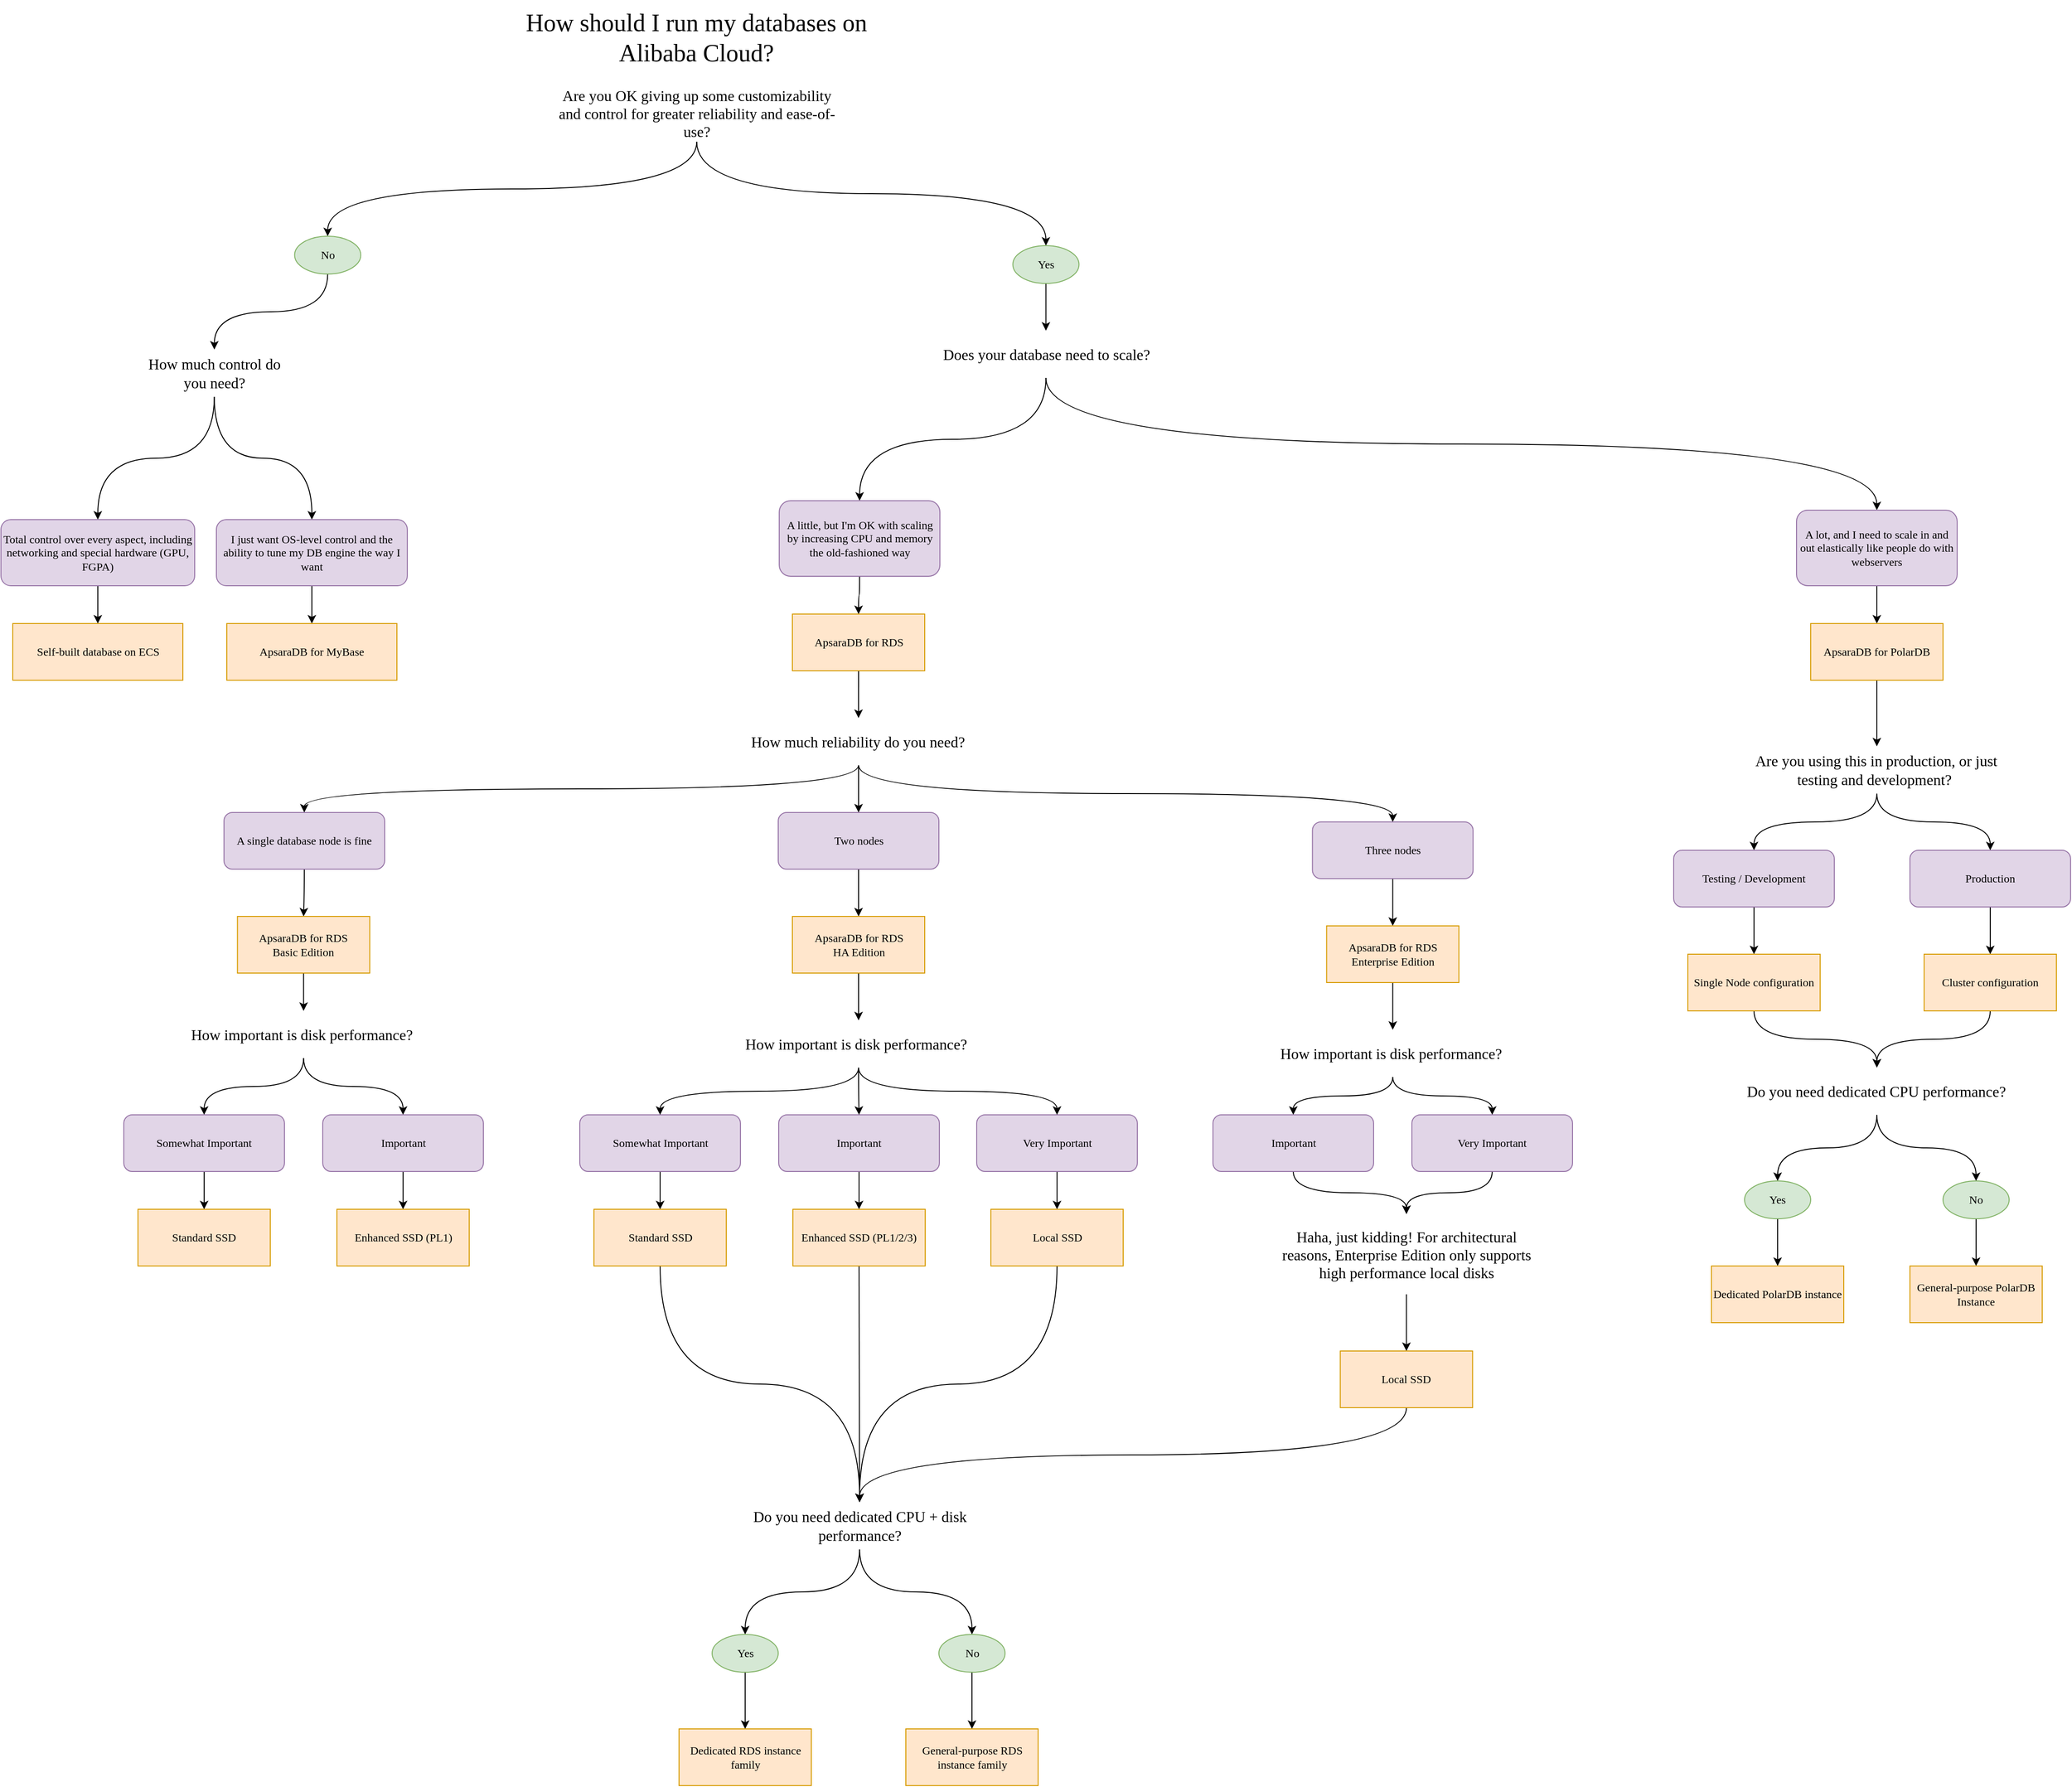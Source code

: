 <mxfile version="14.6.13" type="device"><diagram id="n8OaOCnYiRlnfRQktwz9" name="Page-1"><mxGraphModel dx="2111" dy="1917" grid="1" gridSize="10" guides="1" tooltips="1" connect="1" arrows="1" fold="1" page="1" pageScale="1" pageWidth="850" pageHeight="1100" math="0" shadow="0"><root><mxCell id="0"/><mxCell id="1" parent="0"/><mxCell id="SPSwQ6wSTdRWFY398Ety-9" value="&lt;span style=&quot;font-size: 26px&quot;&gt;How should I run my databases on Alibaba Cloud?&lt;/span&gt;" style="text;html=1;strokeColor=none;fillColor=none;align=center;verticalAlign=middle;whiteSpace=wrap;rounded=0;fontFamily=Verdana;" parent="1" vertex="1"><mxGeometry x="230.25" y="-50" width="392" height="80" as="geometry"/></mxCell><mxCell id="oYJCfF4v6E0Sx9SM5xN2-28" style="edgeStyle=orthogonalEdgeStyle;curved=1;rounded=0;orthogonalLoop=1;jettySize=auto;html=1;exitX=0.5;exitY=1;exitDx=0;exitDy=0;entryX=0.5;entryY=0;entryDx=0;entryDy=0;" edge="1" parent="1" source="SPSwQ6wSTdRWFY398Ety-17" target="oYJCfF4v6E0Sx9SM5xN2-27"><mxGeometry relative="1" as="geometry"/></mxCell><mxCell id="oYJCfF4v6E0Sx9SM5xN2-29" style="edgeStyle=orthogonalEdgeStyle;curved=1;rounded=0;orthogonalLoop=1;jettySize=auto;html=1;exitX=0.5;exitY=1;exitDx=0;exitDy=0;entryX=0.5;entryY=0;entryDx=0;entryDy=0;" edge="1" parent="1" source="SPSwQ6wSTdRWFY398Ety-17" target="oYJCfF4v6E0Sx9SM5xN2-25"><mxGeometry relative="1" as="geometry"/></mxCell><mxCell id="SPSwQ6wSTdRWFY398Ety-17" value="&lt;font style=&quot;font-size: 16px&quot;&gt;Are you OK giving up some customizability and control for greater reliability and ease-of-use?&lt;/font&gt;" style="text;html=1;strokeColor=none;fillColor=none;align=center;verticalAlign=middle;whiteSpace=wrap;rounded=0;fontFamily=Verdana;" parent="1" vertex="1"><mxGeometry x="278.75" y="40" width="295" height="60" as="geometry"/></mxCell><mxCell id="SPSwQ6wSTdRWFY398Ety-27" style="edgeStyle=orthogonalEdgeStyle;curved=1;rounded=0;orthogonalLoop=1;jettySize=auto;html=1;exitX=0.5;exitY=1;exitDx=0;exitDy=0;entryX=0.5;entryY=0;entryDx=0;entryDy=0;fontFamily=Verdana;" parent="1" source="SPSwQ6wSTdRWFY398Ety-22" target="SPSwQ6wSTdRWFY398Ety-23" edge="1"><mxGeometry relative="1" as="geometry"/></mxCell><mxCell id="SPSwQ6wSTdRWFY398Ety-29" style="edgeStyle=orthogonalEdgeStyle;curved=1;rounded=0;orthogonalLoop=1;jettySize=auto;html=1;exitX=0.5;exitY=1;exitDx=0;exitDy=0;entryX=0.5;entryY=0;entryDx=0;entryDy=0;fontFamily=Verdana;" parent="1" source="SPSwQ6wSTdRWFY398Ety-22" target="SPSwQ6wSTdRWFY398Ety-24" edge="1"><mxGeometry relative="1" as="geometry"/></mxCell><mxCell id="SPSwQ6wSTdRWFY398Ety-22" value="&lt;font style=&quot;font-size: 16px&quot;&gt;How much control do you need?&lt;/font&gt;" style="text;html=1;strokeColor=none;fillColor=none;align=center;verticalAlign=middle;whiteSpace=wrap;rounded=0;fontFamily=Verdana;" parent="1" vertex="1"><mxGeometry x="-159.25" y="320" width="150" height="50" as="geometry"/></mxCell><mxCell id="SPSwQ6wSTdRWFY398Ety-31" style="edgeStyle=orthogonalEdgeStyle;curved=1;rounded=0;orthogonalLoop=1;jettySize=auto;html=1;exitX=0.5;exitY=1;exitDx=0;exitDy=0;entryX=0.5;entryY=0;entryDx=0;entryDy=0;fontFamily=Verdana;" parent="1" source="SPSwQ6wSTdRWFY398Ety-23" target="SPSwQ6wSTdRWFY398Ety-30" edge="1"><mxGeometry relative="1" as="geometry"/></mxCell><mxCell id="SPSwQ6wSTdRWFY398Ety-23" value="Total control over every aspect, including networking and special hardware (GPU, FGPA)" style="rounded=1;whiteSpace=wrap;html=1;fontFamily=Verdana;fillColor=#e1d5e7;strokeColor=#9673a6;" parent="1" vertex="1"><mxGeometry x="-310" y="500" width="205" height="70" as="geometry"/></mxCell><mxCell id="oYJCfF4v6E0Sx9SM5xN2-11" style="edgeStyle=orthogonalEdgeStyle;curved=1;rounded=0;orthogonalLoop=1;jettySize=auto;html=1;exitX=0.5;exitY=1;exitDx=0;exitDy=0;entryX=0.5;entryY=0;entryDx=0;entryDy=0;" edge="1" parent="1" source="SPSwQ6wSTdRWFY398Ety-24" target="oYJCfF4v6E0Sx9SM5xN2-10"><mxGeometry relative="1" as="geometry"/></mxCell><mxCell id="SPSwQ6wSTdRWFY398Ety-24" value="I just want OS-level control and the ability to tune my DB engine the way I want" style="rounded=1;whiteSpace=wrap;html=1;fontFamily=Verdana;fillColor=#e1d5e7;strokeColor=#9673a6;" parent="1" vertex="1"><mxGeometry x="-82" y="500" width="202" height="70" as="geometry"/></mxCell><mxCell id="SPSwQ6wSTdRWFY398Ety-30" value="Self-built database on ECS" style="rounded=0;whiteSpace=wrap;html=1;fontFamily=Verdana;fillColor=#ffe6cc;strokeColor=#d79b00;" parent="1" vertex="1"><mxGeometry x="-297.5" y="610" width="180" height="60" as="geometry"/></mxCell><mxCell id="oYJCfF4v6E0Sx9SM5xN2-10" value="ApsaraDB for MyBase" style="rounded=0;whiteSpace=wrap;html=1;fontFamily=Verdana;fillColor=#ffe6cc;strokeColor=#d79b00;" vertex="1" parent="1"><mxGeometry x="-71" y="610" width="180" height="60" as="geometry"/></mxCell><mxCell id="oYJCfF4v6E0Sx9SM5xN2-26" style="edgeStyle=orthogonalEdgeStyle;curved=1;rounded=0;orthogonalLoop=1;jettySize=auto;html=1;exitX=0.5;exitY=1;exitDx=0;exitDy=0;" edge="1" parent="1" source="oYJCfF4v6E0Sx9SM5xN2-25" target="SPSwQ6wSTdRWFY398Ety-22"><mxGeometry relative="1" as="geometry"/></mxCell><mxCell id="oYJCfF4v6E0Sx9SM5xN2-25" value="No" style="ellipse;whiteSpace=wrap;html=1;fontFamily=Verdana;fillColor=#d5e8d4;strokeColor=#82b366;" vertex="1" parent="1"><mxGeometry x="0.75" y="200" width="70" height="40" as="geometry"/></mxCell><mxCell id="oYJCfF4v6E0Sx9SM5xN2-32" style="edgeStyle=orthogonalEdgeStyle;curved=1;rounded=0;orthogonalLoop=1;jettySize=auto;html=1;exitX=0.5;exitY=1;exitDx=0;exitDy=0;entryX=0.5;entryY=0;entryDx=0;entryDy=0;" edge="1" parent="1" source="oYJCfF4v6E0Sx9SM5xN2-27" target="oYJCfF4v6E0Sx9SM5xN2-31"><mxGeometry relative="1" as="geometry"/></mxCell><mxCell id="oYJCfF4v6E0Sx9SM5xN2-27" value="Yes" style="ellipse;whiteSpace=wrap;html=1;fontFamily=Verdana;fillColor=#d5e8d4;strokeColor=#82b366;" vertex="1" parent="1"><mxGeometry x="760.75" y="210" width="70" height="40" as="geometry"/></mxCell><mxCell id="oYJCfF4v6E0Sx9SM5xN2-35" style="edgeStyle=orthogonalEdgeStyle;curved=1;rounded=0;orthogonalLoop=1;jettySize=auto;html=1;exitX=0.5;exitY=1;exitDx=0;exitDy=0;" edge="1" parent="1" source="oYJCfF4v6E0Sx9SM5xN2-31" target="oYJCfF4v6E0Sx9SM5xN2-33"><mxGeometry relative="1" as="geometry"/></mxCell><mxCell id="oYJCfF4v6E0Sx9SM5xN2-36" style="edgeStyle=orthogonalEdgeStyle;curved=1;rounded=0;orthogonalLoop=1;jettySize=auto;html=1;exitX=0.5;exitY=1;exitDx=0;exitDy=0;entryX=0.5;entryY=0;entryDx=0;entryDy=0;" edge="1" parent="1" source="oYJCfF4v6E0Sx9SM5xN2-31" target="oYJCfF4v6E0Sx9SM5xN2-34"><mxGeometry relative="1" as="geometry"/></mxCell><mxCell id="oYJCfF4v6E0Sx9SM5xN2-31" value="&lt;font style=&quot;font-size: 16px&quot;&gt;Does your database need to scale?&lt;/font&gt;" style="text;html=1;strokeColor=none;fillColor=none;align=center;verticalAlign=middle;whiteSpace=wrap;rounded=0;fontFamily=Verdana;" vertex="1" parent="1"><mxGeometry x="636.5" y="300" width="318.5" height="50" as="geometry"/></mxCell><mxCell id="oYJCfF4v6E0Sx9SM5xN2-41" style="edgeStyle=orthogonalEdgeStyle;curved=1;rounded=0;orthogonalLoop=1;jettySize=auto;html=1;exitX=0.5;exitY=1;exitDx=0;exitDy=0;entryX=0.5;entryY=0;entryDx=0;entryDy=0;" edge="1" parent="1" source="oYJCfF4v6E0Sx9SM5xN2-33" target="oYJCfF4v6E0Sx9SM5xN2-37"><mxGeometry relative="1" as="geometry"/></mxCell><mxCell id="oYJCfF4v6E0Sx9SM5xN2-33" value="A little, but I'm OK with scaling by increasing CPU and memory the old-fashioned way" style="rounded=1;whiteSpace=wrap;html=1;fontFamily=Verdana;fillColor=#e1d5e7;strokeColor=#9673a6;" vertex="1" parent="1"><mxGeometry x="513.56" y="480" width="170" height="80" as="geometry"/></mxCell><mxCell id="oYJCfF4v6E0Sx9SM5xN2-42" style="edgeStyle=orthogonalEdgeStyle;curved=1;rounded=0;orthogonalLoop=1;jettySize=auto;html=1;exitX=0.5;exitY=1;exitDx=0;exitDy=0;" edge="1" parent="1" source="oYJCfF4v6E0Sx9SM5xN2-34" target="oYJCfF4v6E0Sx9SM5xN2-40"><mxGeometry relative="1" as="geometry"/></mxCell><mxCell id="oYJCfF4v6E0Sx9SM5xN2-34" value="A lot, and I need to scale in and out elastically like people do with webservers" style="rounded=1;whiteSpace=wrap;html=1;fontFamily=Verdana;fillColor=#e1d5e7;strokeColor=#9673a6;" vertex="1" parent="1"><mxGeometry x="1590" y="490" width="170" height="80" as="geometry"/></mxCell><mxCell id="oYJCfF4v6E0Sx9SM5xN2-48" style="edgeStyle=orthogonalEdgeStyle;curved=1;rounded=0;orthogonalLoop=1;jettySize=auto;html=1;exitX=0.5;exitY=1;exitDx=0;exitDy=0;" edge="1" parent="1" source="oYJCfF4v6E0Sx9SM5xN2-37" target="oYJCfF4v6E0Sx9SM5xN2-44"><mxGeometry relative="1" as="geometry"/></mxCell><mxCell id="oYJCfF4v6E0Sx9SM5xN2-37" value="ApsaraDB for RDS" style="rounded=0;whiteSpace=wrap;html=1;fontFamily=Verdana;fillColor=#ffe6cc;strokeColor=#d79b00;" vertex="1" parent="1"><mxGeometry x="527.5" y="600" width="140" height="60" as="geometry"/></mxCell><mxCell id="oYJCfF4v6E0Sx9SM5xN2-135" style="edgeStyle=orthogonalEdgeStyle;curved=1;rounded=0;orthogonalLoop=1;jettySize=auto;html=1;exitX=0.5;exitY=1;exitDx=0;exitDy=0;entryX=0.5;entryY=0;entryDx=0;entryDy=0;" edge="1" parent="1" source="oYJCfF4v6E0Sx9SM5xN2-40" target="oYJCfF4v6E0Sx9SM5xN2-132"><mxGeometry relative="1" as="geometry"/></mxCell><mxCell id="oYJCfF4v6E0Sx9SM5xN2-40" value="ApsaraDB for PolarDB" style="rounded=0;whiteSpace=wrap;html=1;fontFamily=Verdana;fillColor=#ffe6cc;strokeColor=#d79b00;" vertex="1" parent="1"><mxGeometry x="1605" y="610" width="140" height="60" as="geometry"/></mxCell><mxCell id="oYJCfF4v6E0Sx9SM5xN2-49" style="edgeStyle=orthogonalEdgeStyle;curved=1;rounded=0;orthogonalLoop=1;jettySize=auto;html=1;exitX=0.5;exitY=1;exitDx=0;exitDy=0;" edge="1" parent="1" source="oYJCfF4v6E0Sx9SM5xN2-44" target="oYJCfF4v6E0Sx9SM5xN2-45"><mxGeometry relative="1" as="geometry"/></mxCell><mxCell id="oYJCfF4v6E0Sx9SM5xN2-50" style="edgeStyle=orthogonalEdgeStyle;curved=1;rounded=0;orthogonalLoop=1;jettySize=auto;html=1;exitX=0.5;exitY=1;exitDx=0;exitDy=0;entryX=0.5;entryY=0;entryDx=0;entryDy=0;" edge="1" parent="1" source="oYJCfF4v6E0Sx9SM5xN2-44" target="oYJCfF4v6E0Sx9SM5xN2-46"><mxGeometry relative="1" as="geometry"/></mxCell><mxCell id="oYJCfF4v6E0Sx9SM5xN2-58" style="edgeStyle=orthogonalEdgeStyle;curved=1;rounded=0;orthogonalLoop=1;jettySize=auto;html=1;exitX=0.5;exitY=1;exitDx=0;exitDy=0;entryX=0.5;entryY=0;entryDx=0;entryDy=0;" edge="1" parent="1" source="oYJCfF4v6E0Sx9SM5xN2-44" target="oYJCfF4v6E0Sx9SM5xN2-52"><mxGeometry relative="1" as="geometry"/></mxCell><mxCell id="oYJCfF4v6E0Sx9SM5xN2-44" value="&lt;font style=&quot;font-size: 16px&quot;&gt;How much reliability do you need?&lt;/font&gt;" style="text;html=1;strokeColor=none;fillColor=none;align=center;verticalAlign=middle;whiteSpace=wrap;rounded=0;fontFamily=Verdana;" vertex="1" parent="1"><mxGeometry x="471.44" y="710" width="252.12" height="50" as="geometry"/></mxCell><mxCell id="oYJCfF4v6E0Sx9SM5xN2-57" style="edgeStyle=orthogonalEdgeStyle;curved=1;rounded=0;orthogonalLoop=1;jettySize=auto;html=1;exitX=0.5;exitY=1;exitDx=0;exitDy=0;entryX=0.5;entryY=0;entryDx=0;entryDy=0;" edge="1" parent="1" source="oYJCfF4v6E0Sx9SM5xN2-45" target="oYJCfF4v6E0Sx9SM5xN2-51"><mxGeometry relative="1" as="geometry"/></mxCell><mxCell id="oYJCfF4v6E0Sx9SM5xN2-45" value="A single database node is fine" style="rounded=1;whiteSpace=wrap;html=1;fontFamily=Verdana;fillColor=#e1d5e7;strokeColor=#9673a6;" vertex="1" parent="1"><mxGeometry x="-74" y="810" width="170" height="60" as="geometry"/></mxCell><mxCell id="oYJCfF4v6E0Sx9SM5xN2-101" style="edgeStyle=orthogonalEdgeStyle;curved=1;rounded=0;orthogonalLoop=1;jettySize=auto;html=1;exitX=0.5;exitY=1;exitDx=0;exitDy=0;entryX=0.5;entryY=0;entryDx=0;entryDy=0;" edge="1" parent="1" source="oYJCfF4v6E0Sx9SM5xN2-46" target="oYJCfF4v6E0Sx9SM5xN2-53"><mxGeometry relative="1" as="geometry"/></mxCell><mxCell id="oYJCfF4v6E0Sx9SM5xN2-46" value="Two nodes" style="rounded=1;whiteSpace=wrap;html=1;fontFamily=Verdana;fillColor=#e1d5e7;strokeColor=#9673a6;" vertex="1" parent="1"><mxGeometry x="512.5" y="810" width="170" height="60" as="geometry"/></mxCell><mxCell id="oYJCfF4v6E0Sx9SM5xN2-47" style="edgeStyle=orthogonalEdgeStyle;curved=1;rounded=0;orthogonalLoop=1;jettySize=auto;html=1;exitX=0.5;exitY=1;exitDx=0;exitDy=0;" edge="1" parent="1" source="oYJCfF4v6E0Sx9SM5xN2-45" target="oYJCfF4v6E0Sx9SM5xN2-45"><mxGeometry relative="1" as="geometry"/></mxCell><mxCell id="oYJCfF4v6E0Sx9SM5xN2-85" style="edgeStyle=orthogonalEdgeStyle;curved=1;rounded=0;orthogonalLoop=1;jettySize=auto;html=1;exitX=0.5;exitY=1;exitDx=0;exitDy=0;entryX=0.5;entryY=0;entryDx=0;entryDy=0;" edge="1" parent="1" source="oYJCfF4v6E0Sx9SM5xN2-51" target="oYJCfF4v6E0Sx9SM5xN2-77"><mxGeometry relative="1" as="geometry"/></mxCell><mxCell id="oYJCfF4v6E0Sx9SM5xN2-51" value="ApsaraDB for RDS&lt;br&gt;Basic Edition" style="rounded=0;whiteSpace=wrap;html=1;fontFamily=Verdana;fillColor=#ffe6cc;strokeColor=#d79b00;" vertex="1" parent="1"><mxGeometry x="-59.75" y="920" width="140" height="60" as="geometry"/></mxCell><mxCell id="oYJCfF4v6E0Sx9SM5xN2-56" style="edgeStyle=orthogonalEdgeStyle;curved=1;rounded=0;orthogonalLoop=1;jettySize=auto;html=1;exitX=0.5;exitY=1;exitDx=0;exitDy=0;entryX=0.5;entryY=0;entryDx=0;entryDy=0;" edge="1" parent="1" source="oYJCfF4v6E0Sx9SM5xN2-52" target="oYJCfF4v6E0Sx9SM5xN2-54"><mxGeometry relative="1" as="geometry"/></mxCell><mxCell id="oYJCfF4v6E0Sx9SM5xN2-52" value="Three nodes" style="rounded=1;whiteSpace=wrap;html=1;fontFamily=Verdana;fillColor=#e1d5e7;strokeColor=#9673a6;" vertex="1" parent="1"><mxGeometry x="1077.75" y="820" width="170" height="60" as="geometry"/></mxCell><mxCell id="oYJCfF4v6E0Sx9SM5xN2-112" style="edgeStyle=orthogonalEdgeStyle;curved=1;rounded=0;orthogonalLoop=1;jettySize=auto;html=1;exitX=0.5;exitY=1;exitDx=0;exitDy=0;entryX=0.5;entryY=0;entryDx=0;entryDy=0;" edge="1" parent="1" source="oYJCfF4v6E0Sx9SM5xN2-53" target="oYJCfF4v6E0Sx9SM5xN2-111"><mxGeometry relative="1" as="geometry"/></mxCell><mxCell id="oYJCfF4v6E0Sx9SM5xN2-53" value="ApsaraDB for RDS&lt;br&gt;HA Edition" style="rounded=0;whiteSpace=wrap;html=1;fontFamily=Verdana;fillColor=#ffe6cc;strokeColor=#d79b00;" vertex="1" parent="1"><mxGeometry x="527.5" y="920" width="140" height="60" as="geometry"/></mxCell><mxCell id="oYJCfF4v6E0Sx9SM5xN2-76" style="edgeStyle=orthogonalEdgeStyle;curved=1;rounded=0;orthogonalLoop=1;jettySize=auto;html=1;exitX=0.5;exitY=1;exitDx=0;exitDy=0;entryX=0.5;entryY=0;entryDx=0;entryDy=0;" edge="1" parent="1" source="oYJCfF4v6E0Sx9SM5xN2-54" target="oYJCfF4v6E0Sx9SM5xN2-74"><mxGeometry relative="1" as="geometry"/></mxCell><mxCell id="oYJCfF4v6E0Sx9SM5xN2-54" value="ApsaraDB for RDS&lt;br&gt;Enterprise Edition" style="rounded=0;whiteSpace=wrap;html=1;fontFamily=Verdana;fillColor=#ffe6cc;strokeColor=#d79b00;" vertex="1" parent="1"><mxGeometry x="1092.75" y="930" width="140" height="60" as="geometry"/></mxCell><mxCell id="oYJCfF4v6E0Sx9SM5xN2-92" style="edgeStyle=orthogonalEdgeStyle;curved=1;rounded=0;orthogonalLoop=1;jettySize=auto;html=1;exitX=0.5;exitY=1;exitDx=0;exitDy=0;entryX=0.5;entryY=0;entryDx=0;entryDy=0;" edge="1" parent="1" source="oYJCfF4v6E0Sx9SM5xN2-74" target="oYJCfF4v6E0Sx9SM5xN2-90"><mxGeometry relative="1" as="geometry"/></mxCell><mxCell id="oYJCfF4v6E0Sx9SM5xN2-93" style="edgeStyle=orthogonalEdgeStyle;curved=1;rounded=0;orthogonalLoop=1;jettySize=auto;html=1;exitX=0.5;exitY=1;exitDx=0;exitDy=0;entryX=0.5;entryY=0;entryDx=0;entryDy=0;" edge="1" parent="1" source="oYJCfF4v6E0Sx9SM5xN2-74" target="oYJCfF4v6E0Sx9SM5xN2-91"><mxGeometry relative="1" as="geometry"/></mxCell><mxCell id="oYJCfF4v6E0Sx9SM5xN2-74" value="&lt;font style=&quot;font-size: 16px&quot;&gt;How important is disk performance?&amp;nbsp;&lt;/font&gt;" style="text;html=1;strokeColor=none;fillColor=none;align=center;verticalAlign=middle;whiteSpace=wrap;rounded=0;fontFamily=Verdana;" vertex="1" parent="1"><mxGeometry x="1036.69" y="1040" width="252.12" height="50" as="geometry"/></mxCell><mxCell id="oYJCfF4v6E0Sx9SM5xN2-86" style="edgeStyle=orthogonalEdgeStyle;curved=1;rounded=0;orthogonalLoop=1;jettySize=auto;html=1;exitX=0.5;exitY=1;exitDx=0;exitDy=0;entryX=0.5;entryY=0;entryDx=0;entryDy=0;" edge="1" parent="1" source="oYJCfF4v6E0Sx9SM5xN2-77" target="oYJCfF4v6E0Sx9SM5xN2-78"><mxGeometry relative="1" as="geometry"/></mxCell><mxCell id="oYJCfF4v6E0Sx9SM5xN2-87" style="edgeStyle=orthogonalEdgeStyle;curved=1;rounded=0;orthogonalLoop=1;jettySize=auto;html=1;exitX=0.5;exitY=1;exitDx=0;exitDy=0;entryX=0.5;entryY=0;entryDx=0;entryDy=0;" edge="1" parent="1" source="oYJCfF4v6E0Sx9SM5xN2-77" target="oYJCfF4v6E0Sx9SM5xN2-79"><mxGeometry relative="1" as="geometry"/></mxCell><mxCell id="oYJCfF4v6E0Sx9SM5xN2-77" value="&lt;font style=&quot;font-size: 16px&quot;&gt;How important is disk performance?&amp;nbsp;&lt;/font&gt;" style="text;html=1;strokeColor=none;fillColor=none;align=center;verticalAlign=middle;whiteSpace=wrap;rounded=0;fontFamily=Verdana;" vertex="1" parent="1"><mxGeometry x="-110.03" y="1020" width="240.56" height="50" as="geometry"/></mxCell><mxCell id="oYJCfF4v6E0Sx9SM5xN2-84" style="edgeStyle=orthogonalEdgeStyle;curved=1;rounded=0;orthogonalLoop=1;jettySize=auto;html=1;exitX=0.5;exitY=1;exitDx=0;exitDy=0;entryX=0.5;entryY=0;entryDx=0;entryDy=0;" edge="1" parent="1" source="oYJCfF4v6E0Sx9SM5xN2-78" target="oYJCfF4v6E0Sx9SM5xN2-81"><mxGeometry relative="1" as="geometry"/></mxCell><mxCell id="oYJCfF4v6E0Sx9SM5xN2-78" value="Somewhat Important" style="rounded=1;whiteSpace=wrap;html=1;fontFamily=Verdana;fillColor=#e1d5e7;strokeColor=#9673a6;" vertex="1" parent="1"><mxGeometry x="-180" y="1130" width="170" height="60" as="geometry"/></mxCell><mxCell id="oYJCfF4v6E0Sx9SM5xN2-83" style="edgeStyle=orthogonalEdgeStyle;curved=1;rounded=0;orthogonalLoop=1;jettySize=auto;html=1;exitX=0.5;exitY=1;exitDx=0;exitDy=0;entryX=0.5;entryY=0;entryDx=0;entryDy=0;" edge="1" parent="1" source="oYJCfF4v6E0Sx9SM5xN2-79" target="oYJCfF4v6E0Sx9SM5xN2-82"><mxGeometry relative="1" as="geometry"/></mxCell><mxCell id="oYJCfF4v6E0Sx9SM5xN2-79" value="Important" style="rounded=1;whiteSpace=wrap;html=1;fontFamily=Verdana;fillColor=#e1d5e7;strokeColor=#9673a6;" vertex="1" parent="1"><mxGeometry x="30.5" y="1130" width="170" height="60" as="geometry"/></mxCell><mxCell id="oYJCfF4v6E0Sx9SM5xN2-81" value="Standard SSD" style="rounded=0;whiteSpace=wrap;html=1;fontFamily=Verdana;fillColor=#ffe6cc;strokeColor=#d79b00;" vertex="1" parent="1"><mxGeometry x="-165" y="1230" width="140" height="60" as="geometry"/></mxCell><mxCell id="oYJCfF4v6E0Sx9SM5xN2-82" value="Enhanced SSD (PL1)" style="rounded=0;whiteSpace=wrap;html=1;fontFamily=Verdana;fillColor=#ffe6cc;strokeColor=#d79b00;" vertex="1" parent="1"><mxGeometry x="45.5" y="1230" width="140" height="60" as="geometry"/></mxCell><mxCell id="oYJCfF4v6E0Sx9SM5xN2-98" style="edgeStyle=orthogonalEdgeStyle;curved=1;rounded=0;orthogonalLoop=1;jettySize=auto;html=1;exitX=0.5;exitY=1;exitDx=0;exitDy=0;" edge="1" parent="1" source="oYJCfF4v6E0Sx9SM5xN2-90" target="oYJCfF4v6E0Sx9SM5xN2-94"><mxGeometry relative="1" as="geometry"/></mxCell><mxCell id="oYJCfF4v6E0Sx9SM5xN2-90" value="Important" style="rounded=1;whiteSpace=wrap;html=1;fontFamily=Verdana;fillColor=#e1d5e7;strokeColor=#9673a6;" vertex="1" parent="1"><mxGeometry x="972.5" y="1130" width="170" height="60" as="geometry"/></mxCell><mxCell id="oYJCfF4v6E0Sx9SM5xN2-99" style="edgeStyle=orthogonalEdgeStyle;curved=1;rounded=0;orthogonalLoop=1;jettySize=auto;html=1;exitX=0.5;exitY=1;exitDx=0;exitDy=0;entryX=0.5;entryY=0;entryDx=0;entryDy=0;" edge="1" parent="1" source="oYJCfF4v6E0Sx9SM5xN2-91" target="oYJCfF4v6E0Sx9SM5xN2-94"><mxGeometry relative="1" as="geometry"/></mxCell><mxCell id="oYJCfF4v6E0Sx9SM5xN2-91" value="Very Important" style="rounded=1;whiteSpace=wrap;html=1;fontFamily=Verdana;fillColor=#e1d5e7;strokeColor=#9673a6;" vertex="1" parent="1"><mxGeometry x="1183" y="1130" width="170" height="60" as="geometry"/></mxCell><mxCell id="oYJCfF4v6E0Sx9SM5xN2-100" style="edgeStyle=orthogonalEdgeStyle;curved=1;rounded=0;orthogonalLoop=1;jettySize=auto;html=1;exitX=0.5;exitY=1;exitDx=0;exitDy=0;" edge="1" parent="1" source="oYJCfF4v6E0Sx9SM5xN2-94" target="oYJCfF4v6E0Sx9SM5xN2-95"><mxGeometry relative="1" as="geometry"/></mxCell><mxCell id="oYJCfF4v6E0Sx9SM5xN2-94" value="&lt;font style=&quot;font-size: 16px&quot;&gt;Haha, just kidding! For architectural reasons, Enterprise Edition only supports high performance local disks&lt;/font&gt;" style="text;html=1;strokeColor=none;fillColor=none;align=center;verticalAlign=middle;whiteSpace=wrap;rounded=0;fontFamily=Verdana;" vertex="1" parent="1"><mxGeometry x="1036.69" y="1235" width="281.06" height="85" as="geometry"/></mxCell><mxCell id="oYJCfF4v6E0Sx9SM5xN2-122" style="edgeStyle=orthogonalEdgeStyle;curved=1;rounded=0;orthogonalLoop=1;jettySize=auto;html=1;exitX=0.5;exitY=1;exitDx=0;exitDy=0;entryX=0.5;entryY=0;entryDx=0;entryDy=0;" edge="1" parent="1" source="oYJCfF4v6E0Sx9SM5xN2-95" target="oYJCfF4v6E0Sx9SM5xN2-116"><mxGeometry relative="1" as="geometry"/></mxCell><mxCell id="oYJCfF4v6E0Sx9SM5xN2-95" value="Local SSD" style="rounded=0;whiteSpace=wrap;html=1;fontFamily=Verdana;fillColor=#ffe6cc;strokeColor=#d79b00;" vertex="1" parent="1"><mxGeometry x="1107.22" y="1380" width="140" height="60" as="geometry"/></mxCell><mxCell id="oYJCfF4v6E0Sx9SM5xN2-102" style="edgeStyle=orthogonalEdgeStyle;curved=1;rounded=0;orthogonalLoop=1;jettySize=auto;html=1;exitX=0.5;exitY=1;exitDx=0;exitDy=0;entryX=0.5;entryY=0;entryDx=0;entryDy=0;" edge="1" parent="1" source="oYJCfF4v6E0Sx9SM5xN2-103" target="oYJCfF4v6E0Sx9SM5xN2-106"><mxGeometry relative="1" as="geometry"/></mxCell><mxCell id="oYJCfF4v6E0Sx9SM5xN2-103" value="Somewhat Important" style="rounded=1;whiteSpace=wrap;html=1;fontFamily=Verdana;fillColor=#e1d5e7;strokeColor=#9673a6;" vertex="1" parent="1"><mxGeometry x="302.5" y="1130" width="170" height="60" as="geometry"/></mxCell><mxCell id="oYJCfF4v6E0Sx9SM5xN2-104" style="edgeStyle=orthogonalEdgeStyle;curved=1;rounded=0;orthogonalLoop=1;jettySize=auto;html=1;exitX=0.5;exitY=1;exitDx=0;exitDy=0;entryX=0.5;entryY=0;entryDx=0;entryDy=0;" edge="1" parent="1" source="oYJCfF4v6E0Sx9SM5xN2-105" target="oYJCfF4v6E0Sx9SM5xN2-107"><mxGeometry relative="1" as="geometry"/></mxCell><mxCell id="oYJCfF4v6E0Sx9SM5xN2-105" value="Important" style="rounded=1;whiteSpace=wrap;html=1;fontFamily=Verdana;fillColor=#e1d5e7;strokeColor=#9673a6;" vertex="1" parent="1"><mxGeometry x="513" y="1130" width="170" height="60" as="geometry"/></mxCell><mxCell id="oYJCfF4v6E0Sx9SM5xN2-119" style="edgeStyle=orthogonalEdgeStyle;curved=1;rounded=0;orthogonalLoop=1;jettySize=auto;html=1;exitX=0.5;exitY=1;exitDx=0;exitDy=0;entryX=0.5;entryY=0;entryDx=0;entryDy=0;" edge="1" parent="1" source="oYJCfF4v6E0Sx9SM5xN2-106" target="oYJCfF4v6E0Sx9SM5xN2-116"><mxGeometry relative="1" as="geometry"/></mxCell><mxCell id="oYJCfF4v6E0Sx9SM5xN2-106" value="Standard SSD" style="rounded=0;whiteSpace=wrap;html=1;fontFamily=Verdana;fillColor=#ffe6cc;strokeColor=#d79b00;" vertex="1" parent="1"><mxGeometry x="317.5" y="1230" width="140" height="60" as="geometry"/></mxCell><mxCell id="oYJCfF4v6E0Sx9SM5xN2-120" style="edgeStyle=orthogonalEdgeStyle;curved=1;rounded=0;orthogonalLoop=1;jettySize=auto;html=1;exitX=0.5;exitY=1;exitDx=0;exitDy=0;entryX=0.5;entryY=0;entryDx=0;entryDy=0;" edge="1" parent="1" source="oYJCfF4v6E0Sx9SM5xN2-107" target="oYJCfF4v6E0Sx9SM5xN2-116"><mxGeometry relative="1" as="geometry"/></mxCell><mxCell id="oYJCfF4v6E0Sx9SM5xN2-107" value="Enhanced SSD (PL1/2/3)" style="rounded=0;whiteSpace=wrap;html=1;fontFamily=Verdana;fillColor=#ffe6cc;strokeColor=#d79b00;" vertex="1" parent="1"><mxGeometry x="528" y="1230" width="140" height="60" as="geometry"/></mxCell><mxCell id="oYJCfF4v6E0Sx9SM5xN2-108" style="edgeStyle=orthogonalEdgeStyle;curved=1;rounded=0;orthogonalLoop=1;jettySize=auto;html=1;exitX=0.5;exitY=1;exitDx=0;exitDy=0;entryX=0.5;entryY=0;entryDx=0;entryDy=0;" edge="1" parent="1" source="oYJCfF4v6E0Sx9SM5xN2-109" target="oYJCfF4v6E0Sx9SM5xN2-110"><mxGeometry relative="1" as="geometry"/></mxCell><mxCell id="oYJCfF4v6E0Sx9SM5xN2-109" value="Very Important" style="rounded=1;whiteSpace=wrap;html=1;fontFamily=Verdana;fillColor=#e1d5e7;strokeColor=#9673a6;" vertex="1" parent="1"><mxGeometry x="722.5" y="1130" width="170" height="60" as="geometry"/></mxCell><mxCell id="oYJCfF4v6E0Sx9SM5xN2-121" style="edgeStyle=orthogonalEdgeStyle;curved=1;rounded=0;orthogonalLoop=1;jettySize=auto;html=1;exitX=0.5;exitY=1;exitDx=0;exitDy=0;entryX=0.5;entryY=0;entryDx=0;entryDy=0;" edge="1" parent="1" source="oYJCfF4v6E0Sx9SM5xN2-110" target="oYJCfF4v6E0Sx9SM5xN2-116"><mxGeometry relative="1" as="geometry"/></mxCell><mxCell id="oYJCfF4v6E0Sx9SM5xN2-110" value="Local SSD" style="rounded=0;whiteSpace=wrap;html=1;fontFamily=Verdana;fillColor=#ffe6cc;strokeColor=#d79b00;" vertex="1" parent="1"><mxGeometry x="737.5" y="1230" width="140" height="60" as="geometry"/></mxCell><mxCell id="oYJCfF4v6E0Sx9SM5xN2-113" style="edgeStyle=orthogonalEdgeStyle;curved=1;rounded=0;orthogonalLoop=1;jettySize=auto;html=1;exitX=0.5;exitY=1;exitDx=0;exitDy=0;entryX=0.5;entryY=0;entryDx=0;entryDy=0;" edge="1" parent="1" source="oYJCfF4v6E0Sx9SM5xN2-111" target="oYJCfF4v6E0Sx9SM5xN2-103"><mxGeometry relative="1" as="geometry"/></mxCell><mxCell id="oYJCfF4v6E0Sx9SM5xN2-114" style="edgeStyle=orthogonalEdgeStyle;curved=1;rounded=0;orthogonalLoop=1;jettySize=auto;html=1;exitX=0.5;exitY=1;exitDx=0;exitDy=0;entryX=0.5;entryY=0;entryDx=0;entryDy=0;" edge="1" parent="1" source="oYJCfF4v6E0Sx9SM5xN2-111" target="oYJCfF4v6E0Sx9SM5xN2-105"><mxGeometry relative="1" as="geometry"/></mxCell><mxCell id="oYJCfF4v6E0Sx9SM5xN2-115" style="edgeStyle=orthogonalEdgeStyle;curved=1;rounded=0;orthogonalLoop=1;jettySize=auto;html=1;exitX=0.5;exitY=1;exitDx=0;exitDy=0;entryX=0.5;entryY=0;entryDx=0;entryDy=0;" edge="1" parent="1" source="oYJCfF4v6E0Sx9SM5xN2-111" target="oYJCfF4v6E0Sx9SM5xN2-109"><mxGeometry relative="1" as="geometry"/></mxCell><mxCell id="oYJCfF4v6E0Sx9SM5xN2-111" value="&lt;font style=&quot;font-size: 16px&quot;&gt;How important is disk performance?&amp;nbsp;&lt;/font&gt;" style="text;html=1;strokeColor=none;fillColor=none;align=center;verticalAlign=middle;whiteSpace=wrap;rounded=0;fontFamily=Verdana;" vertex="1" parent="1"><mxGeometry x="471.44" y="1030" width="252.12" height="50" as="geometry"/></mxCell><mxCell id="oYJCfF4v6E0Sx9SM5xN2-124" style="edgeStyle=orthogonalEdgeStyle;curved=1;rounded=0;orthogonalLoop=1;jettySize=auto;html=1;exitX=0.5;exitY=1;exitDx=0;exitDy=0;entryX=0.5;entryY=0;entryDx=0;entryDy=0;" edge="1" parent="1" source="oYJCfF4v6E0Sx9SM5xN2-116" target="oYJCfF4v6E0Sx9SM5xN2-123"><mxGeometry relative="1" as="geometry"/></mxCell><mxCell id="oYJCfF4v6E0Sx9SM5xN2-126" style="edgeStyle=orthogonalEdgeStyle;curved=1;rounded=0;orthogonalLoop=1;jettySize=auto;html=1;exitX=0.5;exitY=1;exitDx=0;exitDy=0;" edge="1" parent="1" source="oYJCfF4v6E0Sx9SM5xN2-116" target="oYJCfF4v6E0Sx9SM5xN2-125"><mxGeometry relative="1" as="geometry"/></mxCell><mxCell id="oYJCfF4v6E0Sx9SM5xN2-116" value="&lt;font style=&quot;font-size: 16px&quot;&gt;Do you need dedicated CPU + disk performance?&lt;/font&gt;" style="text;html=1;strokeColor=none;fillColor=none;align=center;verticalAlign=middle;whiteSpace=wrap;rounded=0;fontFamily=Verdana;" vertex="1" parent="1"><mxGeometry x="472.5" y="1540" width="252.12" height="50" as="geometry"/></mxCell><mxCell id="oYJCfF4v6E0Sx9SM5xN2-129" style="edgeStyle=orthogonalEdgeStyle;curved=1;rounded=0;orthogonalLoop=1;jettySize=auto;html=1;exitX=0.5;exitY=1;exitDx=0;exitDy=0;entryX=0.5;entryY=0;entryDx=0;entryDy=0;" edge="1" parent="1" source="oYJCfF4v6E0Sx9SM5xN2-123" target="oYJCfF4v6E0Sx9SM5xN2-127"><mxGeometry relative="1" as="geometry"/></mxCell><mxCell id="oYJCfF4v6E0Sx9SM5xN2-123" value="Yes" style="ellipse;whiteSpace=wrap;html=1;fontFamily=Verdana;fillColor=#d5e8d4;strokeColor=#82b366;" vertex="1" parent="1"><mxGeometry x="442.5" y="1680" width="70" height="40" as="geometry"/></mxCell><mxCell id="oYJCfF4v6E0Sx9SM5xN2-130" style="edgeStyle=orthogonalEdgeStyle;curved=1;rounded=0;orthogonalLoop=1;jettySize=auto;html=1;exitX=0.5;exitY=1;exitDx=0;exitDy=0;" edge="1" parent="1" source="oYJCfF4v6E0Sx9SM5xN2-125" target="oYJCfF4v6E0Sx9SM5xN2-128"><mxGeometry relative="1" as="geometry"/></mxCell><mxCell id="oYJCfF4v6E0Sx9SM5xN2-125" value="No" style="ellipse;whiteSpace=wrap;html=1;fontFamily=Verdana;fillColor=#d5e8d4;strokeColor=#82b366;" vertex="1" parent="1"><mxGeometry x="682.5" y="1680" width="70" height="40" as="geometry"/></mxCell><mxCell id="oYJCfF4v6E0Sx9SM5xN2-127" value="Dedicated RDS instance family" style="rounded=0;whiteSpace=wrap;html=1;fontFamily=Verdana;fillColor=#ffe6cc;strokeColor=#d79b00;" vertex="1" parent="1"><mxGeometry x="407.5" y="1780" width="140" height="60" as="geometry"/></mxCell><mxCell id="oYJCfF4v6E0Sx9SM5xN2-128" value="General-purpose RDS instance family" style="rounded=0;whiteSpace=wrap;html=1;fontFamily=Verdana;fillColor=#ffe6cc;strokeColor=#d79b00;" vertex="1" parent="1"><mxGeometry x="647.5" y="1780" width="140" height="60" as="geometry"/></mxCell><mxCell id="oYJCfF4v6E0Sx9SM5xN2-136" style="edgeStyle=orthogonalEdgeStyle;curved=1;rounded=0;orthogonalLoop=1;jettySize=auto;html=1;exitX=0.5;exitY=1;exitDx=0;exitDy=0;entryX=0.5;entryY=0;entryDx=0;entryDy=0;" edge="1" parent="1" source="oYJCfF4v6E0Sx9SM5xN2-132" target="oYJCfF4v6E0Sx9SM5xN2-133"><mxGeometry relative="1" as="geometry"/></mxCell><mxCell id="oYJCfF4v6E0Sx9SM5xN2-137" style="edgeStyle=orthogonalEdgeStyle;curved=1;rounded=0;orthogonalLoop=1;jettySize=auto;html=1;exitX=0.5;exitY=1;exitDx=0;exitDy=0;" edge="1" parent="1" source="oYJCfF4v6E0Sx9SM5xN2-132" target="oYJCfF4v6E0Sx9SM5xN2-134"><mxGeometry relative="1" as="geometry"/></mxCell><mxCell id="oYJCfF4v6E0Sx9SM5xN2-132" value="&lt;font style=&quot;font-size: 16px&quot;&gt;Are you using this in production, or just testing and development?&amp;nbsp;&lt;/font&gt;" style="text;html=1;strokeColor=none;fillColor=none;align=center;verticalAlign=middle;whiteSpace=wrap;rounded=0;fontFamily=Verdana;" vertex="1" parent="1"><mxGeometry x="1529.47" y="740" width="291.06" height="50" as="geometry"/></mxCell><mxCell id="oYJCfF4v6E0Sx9SM5xN2-140" style="edgeStyle=orthogonalEdgeStyle;curved=1;rounded=0;orthogonalLoop=1;jettySize=auto;html=1;exitX=0.5;exitY=1;exitDx=0;exitDy=0;entryX=0.5;entryY=0;entryDx=0;entryDy=0;" edge="1" parent="1" source="oYJCfF4v6E0Sx9SM5xN2-133" target="oYJCfF4v6E0Sx9SM5xN2-138"><mxGeometry relative="1" as="geometry"/></mxCell><mxCell id="oYJCfF4v6E0Sx9SM5xN2-133" value="Testing / Development" style="rounded=1;whiteSpace=wrap;html=1;fontFamily=Verdana;fillColor=#e1d5e7;strokeColor=#9673a6;" vertex="1" parent="1"><mxGeometry x="1460" y="850" width="170" height="60" as="geometry"/></mxCell><mxCell id="oYJCfF4v6E0Sx9SM5xN2-141" style="edgeStyle=orthogonalEdgeStyle;curved=1;rounded=0;orthogonalLoop=1;jettySize=auto;html=1;exitX=0.5;exitY=1;exitDx=0;exitDy=0;entryX=0.5;entryY=0;entryDx=0;entryDy=0;" edge="1" parent="1" source="oYJCfF4v6E0Sx9SM5xN2-134" target="oYJCfF4v6E0Sx9SM5xN2-139"><mxGeometry relative="1" as="geometry"/></mxCell><mxCell id="oYJCfF4v6E0Sx9SM5xN2-134" value="Production" style="rounded=1;whiteSpace=wrap;html=1;fontFamily=Verdana;fillColor=#e1d5e7;strokeColor=#9673a6;" vertex="1" parent="1"><mxGeometry x="1710" y="850" width="170" height="60" as="geometry"/></mxCell><mxCell id="oYJCfF4v6E0Sx9SM5xN2-143" style="edgeStyle=orthogonalEdgeStyle;curved=1;rounded=0;orthogonalLoop=1;jettySize=auto;html=1;exitX=0.5;exitY=1;exitDx=0;exitDy=0;entryX=0.5;entryY=0;entryDx=0;entryDy=0;" edge="1" parent="1" source="oYJCfF4v6E0Sx9SM5xN2-138" target="oYJCfF4v6E0Sx9SM5xN2-142"><mxGeometry relative="1" as="geometry"/></mxCell><mxCell id="oYJCfF4v6E0Sx9SM5xN2-138" value="Single Node configuration" style="rounded=0;whiteSpace=wrap;html=1;fontFamily=Verdana;fillColor=#ffe6cc;strokeColor=#d79b00;" vertex="1" parent="1"><mxGeometry x="1475" y="960" width="140" height="60" as="geometry"/></mxCell><mxCell id="oYJCfF4v6E0Sx9SM5xN2-144" style="edgeStyle=orthogonalEdgeStyle;curved=1;rounded=0;orthogonalLoop=1;jettySize=auto;html=1;exitX=0.5;exitY=1;exitDx=0;exitDy=0;" edge="1" parent="1" source="oYJCfF4v6E0Sx9SM5xN2-139" target="oYJCfF4v6E0Sx9SM5xN2-142"><mxGeometry relative="1" as="geometry"/></mxCell><mxCell id="oYJCfF4v6E0Sx9SM5xN2-139" value="Cluster configuration" style="rounded=0;whiteSpace=wrap;html=1;fontFamily=Verdana;fillColor=#ffe6cc;strokeColor=#d79b00;" vertex="1" parent="1"><mxGeometry x="1725" y="960" width="140" height="60" as="geometry"/></mxCell><mxCell id="oYJCfF4v6E0Sx9SM5xN2-148" style="edgeStyle=orthogonalEdgeStyle;curved=1;rounded=0;orthogonalLoop=1;jettySize=auto;html=1;exitX=0.5;exitY=1;exitDx=0;exitDy=0;" edge="1" parent="1" source="oYJCfF4v6E0Sx9SM5xN2-142" target="oYJCfF4v6E0Sx9SM5xN2-145"><mxGeometry relative="1" as="geometry"/></mxCell><mxCell id="oYJCfF4v6E0Sx9SM5xN2-149" style="edgeStyle=orthogonalEdgeStyle;curved=1;rounded=0;orthogonalLoop=1;jettySize=auto;html=1;exitX=0.5;exitY=1;exitDx=0;exitDy=0;entryX=0.5;entryY=0;entryDx=0;entryDy=0;" edge="1" parent="1" source="oYJCfF4v6E0Sx9SM5xN2-142" target="oYJCfF4v6E0Sx9SM5xN2-146"><mxGeometry relative="1" as="geometry"/></mxCell><mxCell id="oYJCfF4v6E0Sx9SM5xN2-142" value="&lt;font style=&quot;font-size: 16px&quot;&gt;Do you need dedicated CPU performance?&lt;/font&gt;" style="text;html=1;strokeColor=none;fillColor=none;align=center;verticalAlign=middle;whiteSpace=wrap;rounded=0;fontFamily=Verdana;" vertex="1" parent="1"><mxGeometry x="1529.47" y="1080" width="291.06" height="50" as="geometry"/></mxCell><mxCell id="oYJCfF4v6E0Sx9SM5xN2-153" style="edgeStyle=orthogonalEdgeStyle;curved=1;rounded=0;orthogonalLoop=1;jettySize=auto;html=1;exitX=0.5;exitY=1;exitDx=0;exitDy=0;entryX=0.5;entryY=0;entryDx=0;entryDy=0;" edge="1" parent="1" source="oYJCfF4v6E0Sx9SM5xN2-145" target="oYJCfF4v6E0Sx9SM5xN2-150"><mxGeometry relative="1" as="geometry"/></mxCell><mxCell id="oYJCfF4v6E0Sx9SM5xN2-145" value="Yes" style="ellipse;whiteSpace=wrap;html=1;fontFamily=Verdana;fillColor=#d5e8d4;strokeColor=#82b366;" vertex="1" parent="1"><mxGeometry x="1535" y="1200" width="70" height="40" as="geometry"/></mxCell><mxCell id="oYJCfF4v6E0Sx9SM5xN2-152" style="edgeStyle=orthogonalEdgeStyle;curved=1;rounded=0;orthogonalLoop=1;jettySize=auto;html=1;exitX=0.5;exitY=1;exitDx=0;exitDy=0;entryX=0.5;entryY=0;entryDx=0;entryDy=0;" edge="1" parent="1" source="oYJCfF4v6E0Sx9SM5xN2-146" target="oYJCfF4v6E0Sx9SM5xN2-151"><mxGeometry relative="1" as="geometry"/></mxCell><mxCell id="oYJCfF4v6E0Sx9SM5xN2-146" value="No" style="ellipse;whiteSpace=wrap;html=1;fontFamily=Verdana;fillColor=#d5e8d4;strokeColor=#82b366;" vertex="1" parent="1"><mxGeometry x="1745" y="1200" width="70" height="40" as="geometry"/></mxCell><mxCell id="oYJCfF4v6E0Sx9SM5xN2-150" value="Dedicated PolarDB instance" style="rounded=0;whiteSpace=wrap;html=1;fontFamily=Verdana;fillColor=#ffe6cc;strokeColor=#d79b00;" vertex="1" parent="1"><mxGeometry x="1500" y="1290" width="140" height="60" as="geometry"/></mxCell><mxCell id="oYJCfF4v6E0Sx9SM5xN2-151" value="General-purpose PolarDB Instance" style="rounded=0;whiteSpace=wrap;html=1;fontFamily=Verdana;fillColor=#ffe6cc;strokeColor=#d79b00;" vertex="1" parent="1"><mxGeometry x="1710" y="1290" width="140" height="60" as="geometry"/></mxCell></root></mxGraphModel></diagram></mxfile>